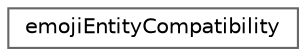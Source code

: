 digraph "Graphical Class Hierarchy"
{
 // INTERACTIVE_SVG=YES
 // LATEX_PDF_SIZE
  bgcolor="transparent";
  edge [fontname=Helvetica,fontsize=10,labelfontname=Helvetica,labelfontsize=10];
  node [fontname=Helvetica,fontsize=10,shape=box,height=0.2,width=0.4];
  rankdir="LR";
  Node0 [label="emojiEntityCompatibility",height=0.2,width=0.4,color="grey40", fillcolor="white", style="filled",URL="$df/d20/structemoji_entity_compatibility.html",tooltip=" "];
}
